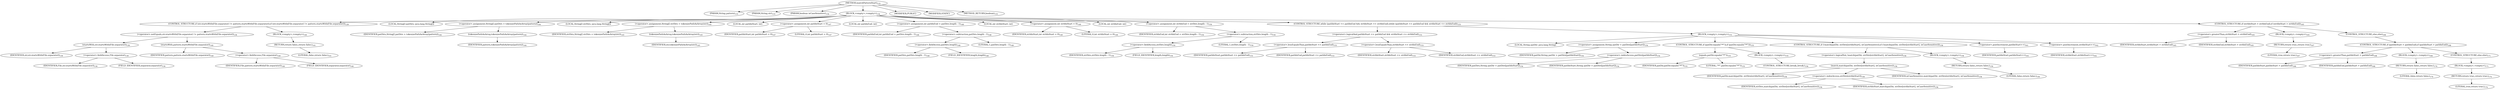 digraph "matchPatternStart" {  
"57" [label = <(METHOD,matchPatternStart)<SUB>133</SUB>> ]
"58" [label = <(PARAM,String pattern)<SUB>133</SUB>> ]
"59" [label = <(PARAM,String str)<SUB>133</SUB>> ]
"60" [label = <(PARAM,boolean isCaseSensitive)<SUB>134</SUB>> ]
"61" [label = <(BLOCK,&lt;empty&gt;,&lt;empty&gt;)<SUB>134</SUB>> ]
"62" [label = <(CONTROL_STRUCTURE,if (str.startsWith(File.separator) != pattern.startsWith(File.separator)),if (str.startsWith(File.separator) != pattern.startsWith(File.separator)))<SUB>139</SUB>> ]
"63" [label = <(&lt;operator&gt;.notEquals,str.startsWith(File.separator) != pattern.startsWith(File.separator))<SUB>139</SUB>> ]
"64" [label = <(startsWith,str.startsWith(File.separator))<SUB>139</SUB>> ]
"65" [label = <(IDENTIFIER,str,str.startsWith(File.separator))<SUB>139</SUB>> ]
"66" [label = <(&lt;operator&gt;.fieldAccess,File.separator)<SUB>139</SUB>> ]
"67" [label = <(IDENTIFIER,File,str.startsWith(File.separator))<SUB>139</SUB>> ]
"68" [label = <(FIELD_IDENTIFIER,separator,separator)<SUB>139</SUB>> ]
"69" [label = <(startsWith,pattern.startsWith(File.separator))<SUB>140</SUB>> ]
"70" [label = <(IDENTIFIER,pattern,pattern.startsWith(File.separator))<SUB>140</SUB>> ]
"71" [label = <(&lt;operator&gt;.fieldAccess,File.separator)<SUB>140</SUB>> ]
"72" [label = <(IDENTIFIER,File,pattern.startsWith(File.separator))<SUB>140</SUB>> ]
"73" [label = <(FIELD_IDENTIFIER,separator,separator)<SUB>140</SUB>> ]
"74" [label = <(BLOCK,&lt;empty&gt;,&lt;empty&gt;)<SUB>140</SUB>> ]
"75" [label = <(RETURN,return false;,return false;)<SUB>141</SUB>> ]
"76" [label = <(LITERAL,false,return false;)<SUB>141</SUB>> ]
"77" [label = <(LOCAL,String[] patDirs: java.lang.String[])> ]
"78" [label = <(&lt;operator&gt;.assignment,String[] patDirs = tokenizePathAsArray(pattern))<SUB>144</SUB>> ]
"79" [label = <(IDENTIFIER,patDirs,String[] patDirs = tokenizePathAsArray(pattern))<SUB>144</SUB>> ]
"80" [label = <(tokenizePathAsArray,tokenizePathAsArray(pattern))<SUB>144</SUB>> ]
"81" [label = <(IDENTIFIER,pattern,tokenizePathAsArray(pattern))<SUB>144</SUB>> ]
"82" [label = <(LOCAL,String[] strDirs: java.lang.String[])> ]
"83" [label = <(&lt;operator&gt;.assignment,String[] strDirs = tokenizePathAsArray(str))<SUB>145</SUB>> ]
"84" [label = <(IDENTIFIER,strDirs,String[] strDirs = tokenizePathAsArray(str))<SUB>145</SUB>> ]
"85" [label = <(tokenizePathAsArray,tokenizePathAsArray(str))<SUB>145</SUB>> ]
"86" [label = <(IDENTIFIER,str,tokenizePathAsArray(str))<SUB>145</SUB>> ]
"87" [label = <(LOCAL,int patIdxStart: int)> ]
"88" [label = <(&lt;operator&gt;.assignment,int patIdxStart = 0)<SUB>147</SUB>> ]
"89" [label = <(IDENTIFIER,patIdxStart,int patIdxStart = 0)<SUB>147</SUB>> ]
"90" [label = <(LITERAL,0,int patIdxStart = 0)<SUB>147</SUB>> ]
"91" [label = <(LOCAL,int patIdxEnd: int)> ]
"92" [label = <(&lt;operator&gt;.assignment,int patIdxEnd = patDirs.length - 1)<SUB>148</SUB>> ]
"93" [label = <(IDENTIFIER,patIdxEnd,int patIdxEnd = patDirs.length - 1)<SUB>148</SUB>> ]
"94" [label = <(&lt;operator&gt;.subtraction,patDirs.length - 1)<SUB>148</SUB>> ]
"95" [label = <(&lt;operator&gt;.fieldAccess,patDirs.length)<SUB>148</SUB>> ]
"96" [label = <(IDENTIFIER,patDirs,patDirs.length - 1)<SUB>148</SUB>> ]
"97" [label = <(FIELD_IDENTIFIER,length,length)<SUB>148</SUB>> ]
"98" [label = <(LITERAL,1,patDirs.length - 1)<SUB>148</SUB>> ]
"99" [label = <(LOCAL,int strIdxStart: int)> ]
"100" [label = <(&lt;operator&gt;.assignment,int strIdxStart = 0)<SUB>149</SUB>> ]
"101" [label = <(IDENTIFIER,strIdxStart,int strIdxStart = 0)<SUB>149</SUB>> ]
"102" [label = <(LITERAL,0,int strIdxStart = 0)<SUB>149</SUB>> ]
"103" [label = <(LOCAL,int strIdxEnd: int)> ]
"104" [label = <(&lt;operator&gt;.assignment,int strIdxEnd = strDirs.length - 1)<SUB>150</SUB>> ]
"105" [label = <(IDENTIFIER,strIdxEnd,int strIdxEnd = strDirs.length - 1)<SUB>150</SUB>> ]
"106" [label = <(&lt;operator&gt;.subtraction,strDirs.length - 1)<SUB>150</SUB>> ]
"107" [label = <(&lt;operator&gt;.fieldAccess,strDirs.length)<SUB>150</SUB>> ]
"108" [label = <(IDENTIFIER,strDirs,strDirs.length - 1)<SUB>150</SUB>> ]
"109" [label = <(FIELD_IDENTIFIER,length,length)<SUB>150</SUB>> ]
"110" [label = <(LITERAL,1,strDirs.length - 1)<SUB>150</SUB>> ]
"111" [label = <(CONTROL_STRUCTURE,while (patIdxStart &lt;= patIdxEnd &amp;&amp; strIdxStart &lt;= strIdxEnd),while (patIdxStart &lt;= patIdxEnd &amp;&amp; strIdxStart &lt;= strIdxEnd))<SUB>153</SUB>> ]
"112" [label = <(&lt;operator&gt;.logicalAnd,patIdxStart &lt;= patIdxEnd &amp;&amp; strIdxStart &lt;= strIdxEnd)<SUB>153</SUB>> ]
"113" [label = <(&lt;operator&gt;.lessEqualsThan,patIdxStart &lt;= patIdxEnd)<SUB>153</SUB>> ]
"114" [label = <(IDENTIFIER,patIdxStart,patIdxStart &lt;= patIdxEnd)<SUB>153</SUB>> ]
"115" [label = <(IDENTIFIER,patIdxEnd,patIdxStart &lt;= patIdxEnd)<SUB>153</SUB>> ]
"116" [label = <(&lt;operator&gt;.lessEqualsThan,strIdxStart &lt;= strIdxEnd)<SUB>153</SUB>> ]
"117" [label = <(IDENTIFIER,strIdxStart,strIdxStart &lt;= strIdxEnd)<SUB>153</SUB>> ]
"118" [label = <(IDENTIFIER,strIdxEnd,strIdxStart &lt;= strIdxEnd)<SUB>153</SUB>> ]
"119" [label = <(BLOCK,&lt;empty&gt;,&lt;empty&gt;)<SUB>153</SUB>> ]
"120" [label = <(LOCAL,String patDir: java.lang.String)> ]
"121" [label = <(&lt;operator&gt;.assignment,String patDir = patDirs[patIdxStart])<SUB>154</SUB>> ]
"122" [label = <(IDENTIFIER,patDir,String patDir = patDirs[patIdxStart])<SUB>154</SUB>> ]
"123" [label = <(&lt;operator&gt;.indexAccess,patDirs[patIdxStart])<SUB>154</SUB>> ]
"124" [label = <(IDENTIFIER,patDirs,String patDir = patDirs[patIdxStart])<SUB>154</SUB>> ]
"125" [label = <(IDENTIFIER,patIdxStart,String patDir = patDirs[patIdxStart])<SUB>154</SUB>> ]
"126" [label = <(CONTROL_STRUCTURE,if (patDir.equals(&quot;**&quot;)),if (patDir.equals(&quot;**&quot;)))<SUB>155</SUB>> ]
"127" [label = <(equals,patDir.equals(&quot;**&quot;))<SUB>155</SUB>> ]
"128" [label = <(IDENTIFIER,patDir,patDir.equals(&quot;**&quot;))<SUB>155</SUB>> ]
"129" [label = <(LITERAL,&quot;**&quot;,patDir.equals(&quot;**&quot;))<SUB>155</SUB>> ]
"130" [label = <(BLOCK,&lt;empty&gt;,&lt;empty&gt;)<SUB>155</SUB>> ]
"131" [label = <(CONTROL_STRUCTURE,break;,break;)<SUB>156</SUB>> ]
"132" [label = <(CONTROL_STRUCTURE,if (!match(patDir, strDirs[strIdxStart], isCaseSensitive)),if (!match(patDir, strDirs[strIdxStart], isCaseSensitive)))<SUB>158</SUB>> ]
"133" [label = <(&lt;operator&gt;.logicalNot,!match(patDir, strDirs[strIdxStart], isCaseSensitive))<SUB>158</SUB>> ]
"134" [label = <(match,match(patDir, strDirs[strIdxStart], isCaseSensitive))<SUB>158</SUB>> ]
"135" [label = <(IDENTIFIER,patDir,match(patDir, strDirs[strIdxStart], isCaseSensitive))<SUB>158</SUB>> ]
"136" [label = <(&lt;operator&gt;.indexAccess,strDirs[strIdxStart])<SUB>158</SUB>> ]
"137" [label = <(IDENTIFIER,strDirs,match(patDir, strDirs[strIdxStart], isCaseSensitive))<SUB>158</SUB>> ]
"138" [label = <(IDENTIFIER,strIdxStart,match(patDir, strDirs[strIdxStart], isCaseSensitive))<SUB>158</SUB>> ]
"139" [label = <(IDENTIFIER,isCaseSensitive,match(patDir, strDirs[strIdxStart], isCaseSensitive))<SUB>158</SUB>> ]
"140" [label = <(BLOCK,&lt;empty&gt;,&lt;empty&gt;)<SUB>158</SUB>> ]
"141" [label = <(RETURN,return false;,return false;)<SUB>159</SUB>> ]
"142" [label = <(LITERAL,false,return false;)<SUB>159</SUB>> ]
"143" [label = <(&lt;operator&gt;.postIncrement,patIdxStart++)<SUB>161</SUB>> ]
"144" [label = <(IDENTIFIER,patIdxStart,patIdxStart++)<SUB>161</SUB>> ]
"145" [label = <(&lt;operator&gt;.postIncrement,strIdxStart++)<SUB>162</SUB>> ]
"146" [label = <(IDENTIFIER,strIdxStart,strIdxStart++)<SUB>162</SUB>> ]
"147" [label = <(CONTROL_STRUCTURE,if (strIdxStart &gt; strIdxEnd),if (strIdxStart &gt; strIdxEnd))<SUB>165</SUB>> ]
"148" [label = <(&lt;operator&gt;.greaterThan,strIdxStart &gt; strIdxEnd)<SUB>165</SUB>> ]
"149" [label = <(IDENTIFIER,strIdxStart,strIdxStart &gt; strIdxEnd)<SUB>165</SUB>> ]
"150" [label = <(IDENTIFIER,strIdxEnd,strIdxStart &gt; strIdxEnd)<SUB>165</SUB>> ]
"151" [label = <(BLOCK,&lt;empty&gt;,&lt;empty&gt;)<SUB>165</SUB>> ]
"152" [label = <(RETURN,return true;,return true;)<SUB>167</SUB>> ]
"153" [label = <(LITERAL,true,return true;)<SUB>167</SUB>> ]
"154" [label = <(CONTROL_STRUCTURE,else,else)<SUB>168</SUB>> ]
"155" [label = <(CONTROL_STRUCTURE,if (patIdxStart &gt; patIdxEnd),if (patIdxStart &gt; patIdxEnd))<SUB>168</SUB>> ]
"156" [label = <(&lt;operator&gt;.greaterThan,patIdxStart &gt; patIdxEnd)<SUB>168</SUB>> ]
"157" [label = <(IDENTIFIER,patIdxStart,patIdxStart &gt; patIdxEnd)<SUB>168</SUB>> ]
"158" [label = <(IDENTIFIER,patIdxEnd,patIdxStart &gt; patIdxEnd)<SUB>168</SUB>> ]
"159" [label = <(BLOCK,&lt;empty&gt;,&lt;empty&gt;)<SUB>168</SUB>> ]
"160" [label = <(RETURN,return false;,return false;)<SUB>170</SUB>> ]
"161" [label = <(LITERAL,false,return false;)<SUB>170</SUB>> ]
"162" [label = <(CONTROL_STRUCTURE,else,else)<SUB>171</SUB>> ]
"163" [label = <(BLOCK,&lt;empty&gt;,&lt;empty&gt;)<SUB>171</SUB>> ]
"164" [label = <(RETURN,return true;,return true;)<SUB>174</SUB>> ]
"165" [label = <(LITERAL,true,return true;)<SUB>174</SUB>> ]
"166" [label = <(MODIFIER,PUBLIC)> ]
"167" [label = <(MODIFIER,STATIC)> ]
"168" [label = <(METHOD_RETURN,boolean)<SUB>133</SUB>> ]
  "57" -> "58" 
  "57" -> "59" 
  "57" -> "60" 
  "57" -> "61" 
  "57" -> "166" 
  "57" -> "167" 
  "57" -> "168" 
  "61" -> "62" 
  "61" -> "77" 
  "61" -> "78" 
  "61" -> "82" 
  "61" -> "83" 
  "61" -> "87" 
  "61" -> "88" 
  "61" -> "91" 
  "61" -> "92" 
  "61" -> "99" 
  "61" -> "100" 
  "61" -> "103" 
  "61" -> "104" 
  "61" -> "111" 
  "61" -> "147" 
  "62" -> "63" 
  "62" -> "74" 
  "63" -> "64" 
  "63" -> "69" 
  "64" -> "65" 
  "64" -> "66" 
  "66" -> "67" 
  "66" -> "68" 
  "69" -> "70" 
  "69" -> "71" 
  "71" -> "72" 
  "71" -> "73" 
  "74" -> "75" 
  "75" -> "76" 
  "78" -> "79" 
  "78" -> "80" 
  "80" -> "81" 
  "83" -> "84" 
  "83" -> "85" 
  "85" -> "86" 
  "88" -> "89" 
  "88" -> "90" 
  "92" -> "93" 
  "92" -> "94" 
  "94" -> "95" 
  "94" -> "98" 
  "95" -> "96" 
  "95" -> "97" 
  "100" -> "101" 
  "100" -> "102" 
  "104" -> "105" 
  "104" -> "106" 
  "106" -> "107" 
  "106" -> "110" 
  "107" -> "108" 
  "107" -> "109" 
  "111" -> "112" 
  "111" -> "119" 
  "112" -> "113" 
  "112" -> "116" 
  "113" -> "114" 
  "113" -> "115" 
  "116" -> "117" 
  "116" -> "118" 
  "119" -> "120" 
  "119" -> "121" 
  "119" -> "126" 
  "119" -> "132" 
  "119" -> "143" 
  "119" -> "145" 
  "121" -> "122" 
  "121" -> "123" 
  "123" -> "124" 
  "123" -> "125" 
  "126" -> "127" 
  "126" -> "130" 
  "127" -> "128" 
  "127" -> "129" 
  "130" -> "131" 
  "132" -> "133" 
  "132" -> "140" 
  "133" -> "134" 
  "134" -> "135" 
  "134" -> "136" 
  "134" -> "139" 
  "136" -> "137" 
  "136" -> "138" 
  "140" -> "141" 
  "141" -> "142" 
  "143" -> "144" 
  "145" -> "146" 
  "147" -> "148" 
  "147" -> "151" 
  "147" -> "154" 
  "148" -> "149" 
  "148" -> "150" 
  "151" -> "152" 
  "152" -> "153" 
  "154" -> "155" 
  "155" -> "156" 
  "155" -> "159" 
  "155" -> "162" 
  "156" -> "157" 
  "156" -> "158" 
  "159" -> "160" 
  "160" -> "161" 
  "162" -> "163" 
  "163" -> "164" 
  "164" -> "165" 
}
